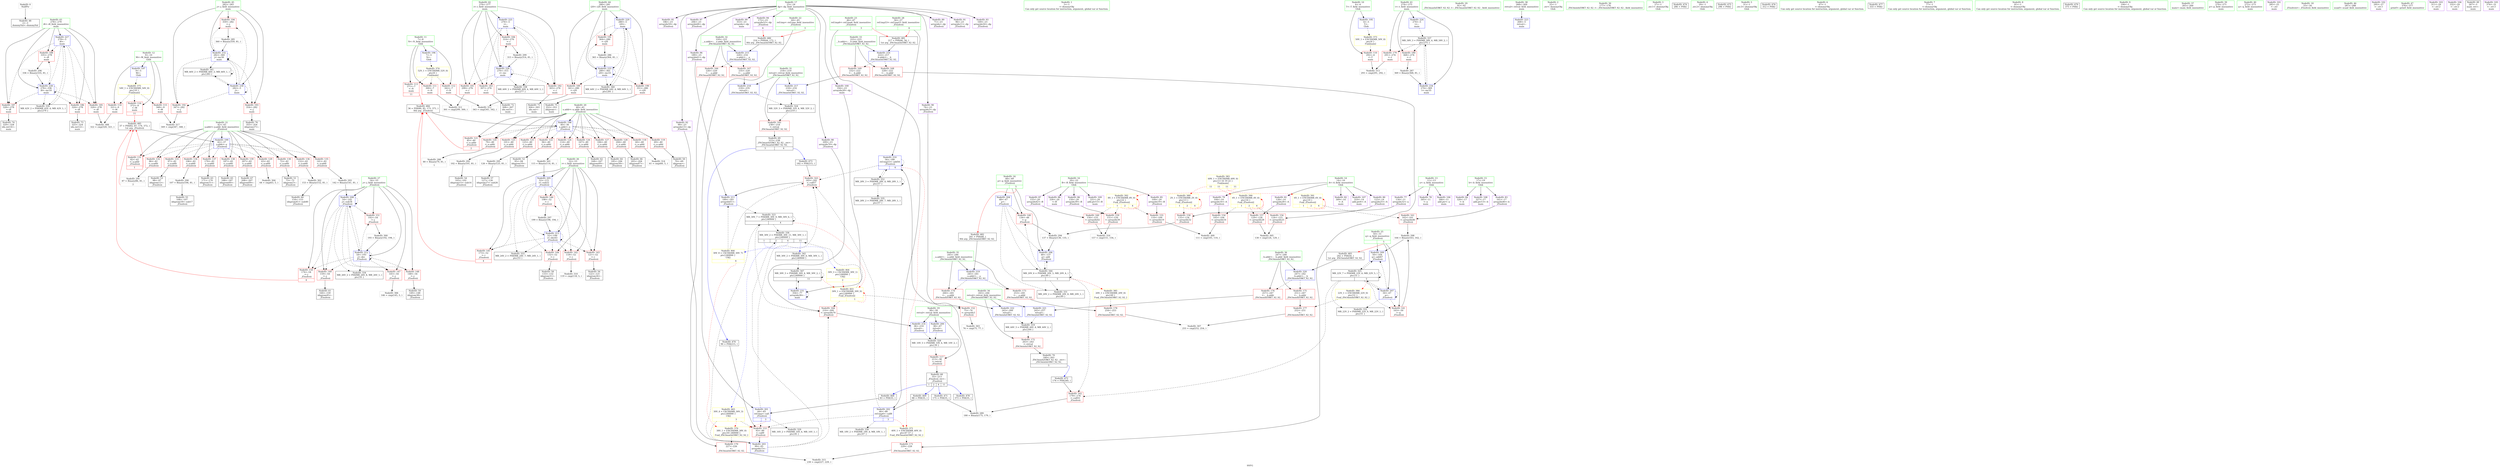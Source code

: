 digraph "SVFG" {
	label="SVFG";

	Node0x563c438dac00 [shape=record,color=grey,label="{NodeID: 0\nNullPtr}"];
	Node0x563c438dac00 -> Node0x563c438e5d50[style=solid];
	Node0x563c438e8620 [shape=record,color=red,label="{NodeID: 194\n359\<--282\n\<--j\nmain\n}"];
	Node0x563c438e8620 -> Node0x563c438f53d0[style=solid];
	Node0x563c438e5150 [shape=record,color=red,label="{NodeID: 111\n300\<--7\n\<--N\nmain\n}"];
	Node0x563c438e5150 -> Node0x563c438f7ad0[style=solid];
	Node0x563c438e3c30 [shape=record,color=green,label="{NodeID: 28\n56\<--57\nref.tmp53\<--ref.tmp53_field_insensitive\n_Z5solveii\n|{|<s1>6}}"];
	Node0x563c438e3c30 -> Node0x563c438e9380[style=solid];
	Node0x563c438e3c30:s1 -> Node0x563c43936230[style=solid,color=red];
	Node0x563c439354d0 [shape=record,color=black,label="{NodeID: 471\n175 = PHI(35, )\n}"];
	Node0x563c439354d0 -> Node0x563c438f59d0[style=solid];
	Node0x563c438f71d0 [shape=record,color=grey,label="{NodeID: 305\n130 = cmp(124, 129, )\n}"];
	Node0x563c438e9d40 [shape=record,color=blue,label="{NodeID: 222\n243\<--260\nretval\<--\n_ZSt3minIxERKT_S2_S2_\n}"];
	Node0x563c438e9d40 -> Node0x563c43903cf0[style=dashed];
	Node0x563c438eb7a0 [shape=record,color=red,label="{NodeID: 139\n207\<--42\n\<--y.addr\n_Z5solveii\n}"];
	Node0x563c438eb7a0 -> Node0x563c438e6cf0[style=solid];
	Node0x563c438e6400 [shape=record,color=black,label="{NodeID: 56\n122\<--121\nidxprom24\<--\n_Z5solveii\n}"];
	Node0x563c439086f0 [shape=record,color=black,label="{NodeID: 333\nMR_24V_2 = PHI(MR_24V_7, MR_24V_1, )\npts\{53 \}\n}"];
	Node0x563c438ece60 [shape=record,color=red,label="{NodeID: 167\n235\<--220\n\<--__a.addr\n_ZSt3maxIxERKT_S2_S2_\n}"];
	Node0x563c438ece60 -> Node0x563c438e9a00[style=solid];
	Node0x563c438e7ac0 [shape=record,color=purple,label="{NodeID: 84\n326\<--17\n\<--b\nmain\n}"];
	Node0x563c438baf70 [shape=record,color=green,label="{NodeID: 1\n5\<--1\n\<--dummyObj\nCan only get source location for instruction, argument, global var or function.}"];
	Node0x563c438e86f0 [shape=record,color=blue,label="{NodeID: 195\n4\<--5\nT\<--\nGlob }"];
	Node0x563c438e86f0 -> Node0x563c439144c0[style=dashed];
	Node0x563c438e5220 [shape=record,color=red,label="{NodeID: 112\n342\<--7\n\<--N\nmain\n}"];
	Node0x563c438e5220 -> Node0x563c438f7c50[style=solid];
	Node0x563c438e3d00 [shape=record,color=green,label="{NodeID: 29\n91\<--92\n_ZSt3maxIxERKT_S2_S2_\<--_ZSt3maxIxERKT_S2_S2__field_insensitive\n}"];
	Node0x563c43935610 [shape=record,color=black,label="{NodeID: 472\n176 = PHI(240, )\n}"];
	Node0x563c43935610 -> Node0x563c438eca50[style=solid];
	Node0x563c438ee550 [shape=record,color=yellow,style=double,label="{NodeID: 389\n2V_1 = ENCHI(MR_2V_0)\npts\{13 \}\nFun[_Z5solveii]|{|<s1>1|<s2>2|<s3>4}}"];
	Node0x563c438ee550 -> Node0x563c438ec710[style=dashed];
	Node0x563c438ee550:s1 -> Node0x563c438ee550[style=dashed,color=red];
	Node0x563c438ee550:s2 -> Node0x563c438ee550[style=dashed,color=red];
	Node0x563c438ee550:s3 -> Node0x563c438ee550[style=dashed,color=red];
	Node0x563c438f7350 [shape=record,color=grey,label="{NodeID: 306\n146 = cmp(145, 5, )\n}"];
	Node0x563c438e9e10 [shape=record,color=blue,label="{NodeID: 223\n268\<--5\nretval\<--\nmain\n}"];
	Node0x563c438eb870 [shape=record,color=red,label="{NodeID: 140\n136\<--48\n\<--p\n_Z5solveii\n}"];
	Node0x563c438eb870 -> Node0x563c438f6150[style=solid];
	Node0x563c438e64d0 [shape=record,color=black,label="{NodeID: 57\n127\<--126\nidxprom27\<--sub26\n_Z5solveii\n}"];
	Node0x563c43908bf0 [shape=record,color=black,label="{NodeID: 334\nMR_26V_2 = PHI(MR_26V_8, MR_26V_1, )\npts\{55 \}\n}"];
	Node0x563c438ecf30 [shape=record,color=red,label="{NodeID: 168\n228\<--222\n\<--__b.addr\n_ZSt3maxIxERKT_S2_S2_\n}"];
	Node0x563c438ecf30 -> Node0x563c438ed1a0[style=solid];
	Node0x563c438e7b90 [shape=record,color=purple,label="{NodeID: 85\n109\<--20\narrayidx19\<--B\n_Z5solveii\n}"];
	Node0x563c438e7b90 -> Node0x563c438ec4a0[style=solid];
	Node0x563c438dc120 [shape=record,color=green,label="{NodeID: 2\n25\<--1\n.str\<--dummyObj\nGlob }"];
	Node0x563c438e87c0 [shape=record,color=blue,label="{NodeID: 196\n7\<--5\nN\<--\nGlob }"];
	Node0x563c438e87c0 -> Node0x563c439145d0[style=dashed];
	Node0x563c438e52f0 [shape=record,color=red,label="{NodeID: 113\n371\<--7\n\<--N\nmain\n|{<s0>11}}"];
	Node0x563c438e52f0:s0 -> Node0x563c439365d0[style=solid,color=red];
	Node0x563c438e3dd0 [shape=record,color=green,label="{NodeID: 30\n177\<--178\n_ZSt3minIxERKT_S2_S2_\<--_ZSt3minIxERKT_S2_S2__field_insensitive\n}"];
	Node0x563c43935750 [shape=record,color=black,label="{NodeID: 473\n182 = PHI(215, )\n}"];
	Node0x563c43935750 -> Node0x563c438ecb20[style=solid];
	Node0x563c438ee660 [shape=record,color=yellow,style=double,label="{NodeID: 390\n4V_1 = ENCHI(MR_4V_0)\npts\{16 \}\nFun[_Z5solveii]|{|<s3>1|<s4>2|<s5>4}}"];
	Node0x563c438ee660 -> Node0x563c438ec3d0[style=dashed];
	Node0x563c438ee660 -> Node0x563c438ec570[style=dashed];
	Node0x563c438ee660 -> Node0x563c438ec640[style=dashed];
	Node0x563c438ee660:s3 -> Node0x563c438ee660[style=dashed,color=red];
	Node0x563c438ee660:s4 -> Node0x563c438ee660[style=dashed,color=red];
	Node0x563c438ee660:s5 -> Node0x563c438ee660[style=dashed,color=red];
	Node0x563c438f74d0 [shape=record,color=grey,label="{NodeID: 307\n255 = cmp(252, 254, )\n}"];
	Node0x563c438e9ee0 [shape=record,color=blue,label="{NodeID: 224\n274\<--5\nt\<--\nmain\n}"];
	Node0x563c438e9ee0 -> Node0x563c43909af0[style=dashed];
	Node0x563c438eb940 [shape=record,color=red,label="{NodeID: 141\n163\<--50\n\<--q\n_Z5solveii\n}"];
	Node0x563c438eb940 -> Node0x563c438f6750[style=solid];
	Node0x563c438e65a0 [shape=record,color=black,label="{NodeID: 58\n133\<--132\nidxprom31\<--\n_Z5solveii\n}"];
	Node0x563c439090f0 [shape=record,color=black,label="{NodeID: 335\nMR_28V_2 = PHI(MR_28V_7, MR_28V_1, )\npts\{57 \}\n}"];
	Node0x563c438ed000 [shape=record,color=red,label="{NodeID: 169\n232\<--222\n\<--__b.addr\n_ZSt3maxIxERKT_S2_S2_\n}"];
	Node0x563c438ed000 -> Node0x563c438e9930[style=solid];
	Node0x563c438e7c60 [shape=record,color=purple,label="{NodeID: 86\n150\<--20\narrayidx39\<--B\n_Z5solveii\n}"];
	Node0x563c438e7c60 -> Node0x563c438ec7e0[style=solid];
	Node0x563c438db930 [shape=record,color=green,label="{NodeID: 3\n27\<--1\n.str.1\<--dummyObj\nGlob }"];
	Node0x563c438e88c0 [shape=record,color=blue,label="{NodeID: 197\n9\<--5\nM\<--\nGlob }"];
	Node0x563c438e88c0 -> Node0x563c439146b0[style=dashed];
	Node0x563c438e53c0 [shape=record,color=red,label="{NodeID: 114\n321\<--9\n\<--M\nmain\n}"];
	Node0x563c438e53c0 -> Node0x563c438f7650[style=solid];
	Node0x563c438e3ed0 [shape=record,color=green,label="{NodeID: 31\n218\<--219\nretval\<--retval_field_insensitive\n_ZSt3maxIxERKT_S2_S2_\n}"];
	Node0x563c438e3ed0 -> Node0x563c438eccc0[style=solid];
	Node0x563c438e3ed0 -> Node0x563c438e9930[style=solid];
	Node0x563c438e3ed0 -> Node0x563c438e9a00[style=solid];
	Node0x563c43935a10 [shape=record,color=black,label="{NodeID: 474\n286 = PHI()\n}"];
	Node0x563c438ee740 [shape=record,color=yellow,style=double,label="{NodeID: 391\n6V_1 = ENCHI(MR_6V_0)\npts\{19 \}\nFun[_Z5solveii]|{|<s1>1|<s2>2|<s3>4}}"];
	Node0x563c438ee740 -> Node0x563c438ec980[style=dashed];
	Node0x563c438ee740:s1 -> Node0x563c438ee740[style=dashed,color=red];
	Node0x563c438ee740:s2 -> Node0x563c438ee740[style=dashed,color=red];
	Node0x563c438ee740:s3 -> Node0x563c438ee740[style=dashed,color=red];
	Node0x563c438f7650 [shape=record,color=grey,label="{NodeID: 308\n322 = cmp(320, 321, )\n}"];
	Node0x563c438e9fb0 [shape=record,color=blue,label="{NodeID: 225\n276\<--5\ni\<--\nmain\n}"];
	Node0x563c438e9fb0 -> Node0x563c438ed9c0[style=dashed];
	Node0x563c438e9fb0 -> Node0x563c438eda90[style=dashed];
	Node0x563c438e9fb0 -> Node0x563c438edb60[style=dashed];
	Node0x563c438e9fb0 -> Node0x563c438edc30[style=dashed];
	Node0x563c438e9fb0 -> Node0x563c438ea080[style=dashed];
	Node0x563c438e9fb0 -> Node0x563c43909ff0[style=dashed];
	Node0x563c438eba10 [shape=record,color=red,label="{NodeID: 142\n118\<--52\n\<--i\n_Z5solveii\n}"];
	Node0x563c438eba10 -> Node0x563c438f7950[style=solid];
	Node0x563c438e6670 [shape=record,color=black,label="{NodeID: 59\n149\<--148\nidxprom38\<--\n_Z5solveii\n}"];
	Node0x563c439095f0 [shape=record,color=black,label="{NodeID: 336\nMR_30V_2 = PHI(MR_30V_11, MR_30V_1, )\npts\{240000 \}\n|{<s0>1|<s1>2|<s2>4|<s3>11}}"];
	Node0x563c439095f0:s0 -> Node0x563c4391cb80[style=dashed,color=blue];
	Node0x563c439095f0:s1 -> Node0x563c4391cce0[style=dashed,color=blue];
	Node0x563c439095f0:s2 -> Node0x563c4391ce40[style=dashed,color=blue];
	Node0x563c439095f0:s3 -> Node0x563c4390b3f0[style=dashed,color=blue];
	Node0x563c438ed0d0 [shape=record,color=red,label="{NodeID: 170\n227\<--226\n\<--\n_ZSt3maxIxERKT_S2_S2_\n}"];
	Node0x563c438ed0d0 -> Node0x563c438f80d0[style=solid];
	Node0x563c438e7d30 [shape=record,color=purple,label="{NodeID: 87\n155\<--20\narrayidx42\<--B\n_Z5solveii\n}"];
	Node0x563c438e7d30 -> Node0x563c438ec8b0[style=solid];
	Node0x563c438e2b60 [shape=record,color=green,label="{NodeID: 4\n29\<--1\n.str.2\<--dummyObj\nGlob }"];
	Node0x563c438e89c0 [shape=record,color=blue,label="{NodeID: 198\n40\<--36\nx.addr\<--x\n_Z5solveii\n}"];
	Node0x563c438e89c0 -> Node0x563c438ea690[style=dashed];
	Node0x563c438e89c0 -> Node0x563c438ea760[style=dashed];
	Node0x563c438e89c0 -> Node0x563c438ea830[style=dashed];
	Node0x563c438e89c0 -> Node0x563c438ea900[style=dashed];
	Node0x563c438e89c0 -> Node0x563c438ea9d0[style=dashed];
	Node0x563c438e89c0 -> Node0x563c438eaaa0[style=dashed];
	Node0x563c438e89c0 -> Node0x563c438eab70[style=dashed];
	Node0x563c438e89c0 -> Node0x563c438eac40[style=dashed];
	Node0x563c438e89c0 -> Node0x563c438ead10[style=dashed];
	Node0x563c438e89c0 -> Node0x563c438eade0[style=dashed];
	Node0x563c438e89c0 -> Node0x563c438eaeb0[style=dashed];
	Node0x563c438ea4a0 [shape=record,color=red,label="{NodeID: 115\n348\<--9\n\<--M\nmain\n}"];
	Node0x563c438ea4a0 -> Node0x563c438f83d0[style=solid];
	Node0x563c438e3fa0 [shape=record,color=green,label="{NodeID: 32\n220\<--221\n__a.addr\<--__a.addr_field_insensitive\n_ZSt3maxIxERKT_S2_S2_\n}"];
	Node0x563c438e3fa0 -> Node0x563c438ecd90[style=solid];
	Node0x563c438e3fa0 -> Node0x563c438ece60[style=solid];
	Node0x563c438e3fa0 -> Node0x563c438e9790[style=solid];
	Node0x563c43935ae0 [shape=record,color=black,label="{NodeID: 475\n296 = PHI()\n}"];
	Node0x563c438ee820 [shape=record,color=yellow,style=double,label="{NodeID: 392\n8V_1 = ENCHI(MR_8V_0)\npts\{22 \}\nFun[_Z5solveii]|{|<s3>1|<s4>2|<s5>4}}"];
	Node0x563c438ee820 -> Node0x563c438ec4a0[style=dashed];
	Node0x563c438ee820 -> Node0x563c438ec7e0[style=dashed];
	Node0x563c438ee820 -> Node0x563c438ec8b0[style=dashed];
	Node0x563c438ee820:s3 -> Node0x563c438ee820[style=dashed,color=red];
	Node0x563c438ee820:s4 -> Node0x563c438ee820[style=dashed,color=red];
	Node0x563c438ee820:s5 -> Node0x563c438ee820[style=dashed,color=red];
	Node0x563c438f77d0 [shape=record,color=grey,label="{NodeID: 309\n111 = cmp(105, 110, )\n}"];
	Node0x563c438ea080 [shape=record,color=blue,label="{NodeID: 226\n276\<--315\ni\<--inc\nmain\n}"];
	Node0x563c438ea080 -> Node0x563c438ed9c0[style=dashed];
	Node0x563c438ea080 -> Node0x563c438eda90[style=dashed];
	Node0x563c438ea080 -> Node0x563c438edb60[style=dashed];
	Node0x563c438ea080 -> Node0x563c438edc30[style=dashed];
	Node0x563c438ea080 -> Node0x563c438ea080[style=dashed];
	Node0x563c438ea080 -> Node0x563c43909ff0[style=dashed];
	Node0x563c438ebae0 [shape=record,color=red,label="{NodeID: 143\n121\<--52\n\<--i\n_Z5solveii\n}"];
	Node0x563c438ebae0 -> Node0x563c438e6400[style=solid];
	Node0x563c438e6740 [shape=record,color=black,label="{NodeID: 60\n154\<--153\nidxprom41\<--sub40\n_Z5solveii\n}"];
	Node0x563c43909af0 [shape=record,color=black,label="{NodeID: 337\nMR_58V_3 = PHI(MR_58V_4, MR_58V_2, )\npts\{275 \}\n}"];
	Node0x563c43909af0 -> Node0x563c438ed820[style=dashed];
	Node0x563c43909af0 -> Node0x563c438ed8f0[style=dashed];
	Node0x563c43909af0 -> Node0x563c438f2540[style=dashed];
	Node0x563c438ed1a0 [shape=record,color=red,label="{NodeID: 171\n229\<--228\n\<--\n_ZSt3maxIxERKT_S2_S2_\n}"];
	Node0x563c438ed1a0 -> Node0x563c438f80d0[style=solid];
	Node0x563c438e7e00 [shape=record,color=purple,label="{NodeID: 88\n330\<--20\n\<--B\nmain\n}"];
	Node0x563c438e2bf0 [shape=record,color=green,label="{NodeID: 5\n31\<--1\n.str.3\<--dummyObj\nGlob }"];
	Node0x563c438e8a90 [shape=record,color=blue,label="{NodeID: 199\n42\<--37\ny.addr\<--y\n_Z5solveii\n}"];
	Node0x563c438e8a90 -> Node0x563c438eaf80[style=dashed];
	Node0x563c438e8a90 -> Node0x563c438eb050[style=dashed];
	Node0x563c438e8a90 -> Node0x563c438eb120[style=dashed];
	Node0x563c438e8a90 -> Node0x563c438eb1f0[style=dashed];
	Node0x563c438e8a90 -> Node0x563c438eb2c0[style=dashed];
	Node0x563c438e8a90 -> Node0x563c438eb390[style=dashed];
	Node0x563c438e8a90 -> Node0x563c438eb460[style=dashed];
	Node0x563c438e8a90 -> Node0x563c438eb530[style=dashed];
	Node0x563c438e8a90 -> Node0x563c438eb600[style=dashed];
	Node0x563c438e8a90 -> Node0x563c438eb6d0[style=dashed];
	Node0x563c438e8a90 -> Node0x563c438eb7a0[style=dashed];
	Node0x563c438ea530 [shape=record,color=red,label="{NodeID: 116\n372\<--9\n\<--M\nmain\n|{<s0>11}}"];
	Node0x563c438ea530:s0 -> Node0x563c43936950[style=solid,color=red];
	Node0x563c438e4070 [shape=record,color=green,label="{NodeID: 33\n222\<--223\n__b.addr\<--__b.addr_field_insensitive\n_ZSt3maxIxERKT_S2_S2_\n}"];
	Node0x563c438e4070 -> Node0x563c438ecf30[style=solid];
	Node0x563c438e4070 -> Node0x563c438ed000[style=solid];
	Node0x563c438e4070 -> Node0x563c438e9860[style=solid];
	Node0x563c43935bb0 [shape=record,color=black,label="{NodeID: 476\n312 = PHI()\n}"];
	Node0x563c438f7950 [shape=record,color=grey,label="{NodeID: 310\n119 = cmp(118, 5, )\n}"];
	Node0x563c438ea150 [shape=record,color=blue,label="{NodeID: 227\n278\<--5\ni8\<--\nmain\n}"];
	Node0x563c438ea150 -> Node0x563c438edd00[style=dashed];
	Node0x563c438ea150 -> Node0x563c438eddd0[style=dashed];
	Node0x563c438ea150 -> Node0x563c438edea0[style=dashed];
	Node0x563c438ea150 -> Node0x563c438edf70[style=dashed];
	Node0x563c438ea150 -> Node0x563c438ea220[style=dashed];
	Node0x563c438ea150 -> Node0x563c4390a4f0[style=dashed];
	Node0x563c438ebbb0 [shape=record,color=red,label="{NodeID: 144\n132\<--52\n\<--i\n_Z5solveii\n}"];
	Node0x563c438ebbb0 -> Node0x563c438e65a0[style=solid];
	Node0x563c438e6810 [shape=record,color=black,label="{NodeID: 61\n160\<--159\nidxprom45\<--\n_Z5solveii\n}"];
	Node0x563c43909ff0 [shape=record,color=black,label="{NodeID: 338\nMR_60V_2 = PHI(MR_60V_4, MR_60V_1, )\npts\{277 \}\n}"];
	Node0x563c43909ff0 -> Node0x563c438e9fb0[style=dashed];
	Node0x563c438ed270 [shape=record,color=red,label="{NodeID: 172\n263\<--243\n\<--retval\n_ZSt3minIxERKT_S2_S2_\n}"];
	Node0x563c438ed270 -> Node0x563c438e6f60[style=solid];
	Node0x563c438e7ed0 [shape=record,color=purple,label="{NodeID: 89\n71\<--23\narrayidx\<--dp\n_Z5solveii\n}"];
	Node0x563c438e2ea0 [shape=record,color=green,label="{NodeID: 6\n67\<--1\n\<--dummyObj\nCan only get source location for instruction, argument, global var or function.}"];
	Node0x563c438e8b60 [shape=record,color=blue,label="{NodeID: 200\n38\<--67\nretval\<--\n_Z5solveii\n}"];
	Node0x563c438e8b60 -> Node0x563c439069f0[style=dashed];
	Node0x563c438ea5c0 [shape=record,color=red,label="{NodeID: 117\n213\<--38\n\<--retval\n_Z5solveii\n}"];
	Node0x563c438ea5c0 -> Node0x563c438e6dc0[style=solid];
	Node0x563c438e4140 [shape=record,color=green,label="{NodeID: 34\n243\<--244\nretval\<--retval_field_insensitive\n_ZSt3minIxERKT_S2_S2_\n}"];
	Node0x563c438e4140 -> Node0x563c438ed270[style=solid];
	Node0x563c438e4140 -> Node0x563c438e9c70[style=solid];
	Node0x563c438e4140 -> Node0x563c438e9d40[style=solid];
	Node0x563c43935c80 [shape=record,color=black,label="{NodeID: 477\n333 = PHI()\n}"];
	Node0x563c438f7ad0 [shape=record,color=grey,label="{NodeID: 311\n301 = cmp(299, 300, )\n}"];
	Node0x563c438ea220 [shape=record,color=blue,label="{NodeID: 228\n278\<--336\ni8\<--inc18\nmain\n}"];
	Node0x563c438ea220 -> Node0x563c438edd00[style=dashed];
	Node0x563c438ea220 -> Node0x563c438eddd0[style=dashed];
	Node0x563c438ea220 -> Node0x563c438edea0[style=dashed];
	Node0x563c438ea220 -> Node0x563c438edf70[style=dashed];
	Node0x563c438ea220 -> Node0x563c438ea220[style=dashed];
	Node0x563c438ea220 -> Node0x563c4390a4f0[style=dashed];
	Node0x563c438ebc80 [shape=record,color=red,label="{NodeID: 145\n173\<--52\n\<--i\n_Z5solveii\n|{<s0>4}}"];
	Node0x563c438ebc80:s0 -> Node0x563c439365d0[style=solid,color=red];
	Node0x563c438e68e0 [shape=record,color=black,label="{NodeID: 62\n168\<--167\nidxprom49\<--\n_Z5solveii\n}"];
	Node0x563c4390a4f0 [shape=record,color=black,label="{NodeID: 339\nMR_62V_2 = PHI(MR_62V_4, MR_62V_1, )\npts\{279 \}\n}"];
	Node0x563c4390a4f0 -> Node0x563c438ea150[style=dashed];
	Node0x563c438ed340 [shape=record,color=red,label="{NodeID: 173\n253\<--245\n\<--__a.addr\n_ZSt3minIxERKT_S2_S2_\n}"];
	Node0x563c438ed340 -> Node0x563c438ed750[style=solid];
	Node0x563c438e7fa0 [shape=record,color=purple,label="{NodeID: 90\n74\<--23\narrayidx3\<--dp\n_Z5solveii\n}"];
	Node0x563c438e7fa0 -> Node0x563c438ec230[style=solid];
	Node0x563c438e2f30 [shape=record,color=green,label="{NodeID: 7\n77\<--1\n\<--dummyObj\nCan only get source location for instruction, argument, global var or function.}"];
	Node0x563c438e8c30 [shape=record,color=blue,label="{NodeID: 201\n44\<--83\nref.tmp\<--call\n_Z5solveii\n|{|<s3>3}}"];
	Node0x563c438e8c30 -> Node0x563c438ec300[style=dashed];
	Node0x563c438e8c30 -> Node0x563c438ecb20[style=dashed];
	Node0x563c438e8c30 -> Node0x563c43907700[style=dashed];
	Node0x563c438e8c30:s3 -> Node0x563c439141f0[style=dashed,color=red];
	Node0x563c438ea690 [shape=record,color=red,label="{NodeID: 118\n60\<--40\n\<--x.addr\n_Z5solveii\n}"];
	Node0x563c438ea690 -> Node0x563c438f7f50[style=solid];
	Node0x563c438e4210 [shape=record,color=green,label="{NodeID: 35\n245\<--246\n__a.addr\<--__a.addr_field_insensitive\n_ZSt3minIxERKT_S2_S2_\n}"];
	Node0x563c438e4210 -> Node0x563c438ed340[style=solid];
	Node0x563c438e4210 -> Node0x563c438ed410[style=solid];
	Node0x563c438e4210 -> Node0x563c438e9ad0[style=solid];
	Node0x563c43935d50 [shape=record,color=black,label="{NodeID: 478\n373 = PHI(35, )\n}"];
	Node0x563c438f7c50 [shape=record,color=grey,label="{NodeID: 312\n343 = cmp(341, 342, )\n}"];
	Node0x563c438ea2f0 [shape=record,color=blue,label="{NodeID: 229\n280\<--5\ni20\<--\nmain\n}"];
	Node0x563c438ea2f0 -> Node0x563c438ee040[style=dashed];
	Node0x563c438ea2f0 -> Node0x563c438ee110[style=dashed];
	Node0x563c438ea2f0 -> Node0x563c438ee1e0[style=dashed];
	Node0x563c438ea2f0 -> Node0x563c438f2470[style=dashed];
	Node0x563c438ea2f0 -> Node0x563c4390a9f0[style=dashed];
	Node0x563c438ebd50 [shape=record,color=red,label="{NodeID: 146\n198\<--52\n\<--i\n_Z5solveii\n}"];
	Node0x563c438ebd50 -> Node0x563c438f65d0[style=solid];
	Node0x563c438e69b0 [shape=record,color=black,label="{NodeID: 63\n171\<--170\nidxprom51\<--\n_Z5solveii\n}"];
	Node0x563c4390a9f0 [shape=record,color=black,label="{NodeID: 340\nMR_64V_2 = PHI(MR_64V_4, MR_64V_1, )\npts\{281 \}\n}"];
	Node0x563c4390a9f0 -> Node0x563c438ea2f0[style=dashed];
	Node0x563c438ed410 [shape=record,color=red,label="{NodeID: 174\n260\<--245\n\<--__a.addr\n_ZSt3minIxERKT_S2_S2_\n}"];
	Node0x563c438ed410 -> Node0x563c438e9d40[style=solid];
	Node0x563c438e8070 [shape=record,color=purple,label="{NodeID: 91\n96\<--23\narrayidx11\<--dp\n_Z5solveii\n}"];
	Node0x563c438e2fc0 [shape=record,color=green,label="{NodeID: 8\n81\<--1\n\<--dummyObj\nCan only get source location for instruction, argument, global var or function.}"];
	Node0x563c438f53d0 [shape=record,color=grey,label="{NodeID: 285\n360 = Binary(359, 81, )\n}"];
	Node0x563c438f53d0 -> Node0x563c438f23a0[style=solid];
	Node0x563c438e8d00 [shape=record,color=blue,label="{NodeID: 202\n46\<--88\nref.tmp6\<--call8\n_Z5solveii\n|{|<s3>3}}"];
	Node0x563c438e8d00 -> Node0x563c438ec300[style=dashed];
	Node0x563c438e8d00 -> Node0x563c438ecb20[style=dashed];
	Node0x563c438e8d00 -> Node0x563c439077f0[style=dashed];
	Node0x563c438e8d00:s3 -> Node0x563c43914300[style=dashed,color=red];
	Node0x563c438ea760 [shape=record,color=red,label="{NodeID: 119\n69\<--40\n\<--x.addr\n_Z5solveii\n}"];
	Node0x563c438ea760 -> Node0x563c438e5f20[style=solid];
	Node0x563c438e42e0 [shape=record,color=green,label="{NodeID: 36\n247\<--248\n__b.addr\<--__b.addr_field_insensitive\n_ZSt3minIxERKT_S2_S2_\n}"];
	Node0x563c438e42e0 -> Node0x563c438ed4e0[style=solid];
	Node0x563c438e42e0 -> Node0x563c438ed5b0[style=solid];
	Node0x563c438e42e0 -> Node0x563c438e9ba0[style=solid];
	Node0x563c43935f20 [shape=record,color=black,label="{NodeID: 479\n375 = PHI()\n}"];
	Node0x563c438f7dd0 [shape=record,color=grey,label="{NodeID: 313\n293 = cmp(291, 292, )\n}"];
	Node0x563c438ea3c0 [shape=record,color=blue,label="{NodeID: 230\n282\<--5\nj\<--\nmain\n}"];
	Node0x563c438ea3c0 -> Node0x563c438e8480[style=dashed];
	Node0x563c438ea3c0 -> Node0x563c438e8550[style=dashed];
	Node0x563c438ea3c0 -> Node0x563c438e8620[style=dashed];
	Node0x563c438ea3c0 -> Node0x563c438ea3c0[style=dashed];
	Node0x563c438ea3c0 -> Node0x563c438f23a0[style=dashed];
	Node0x563c438ea3c0 -> Node0x563c4390aef0[style=dashed];
	Node0x563c438ebe20 [shape=record,color=red,label="{NodeID: 147\n145\<--54\n\<--j\n_Z5solveii\n}"];
	Node0x563c438ebe20 -> Node0x563c438f7350[style=solid];
	Node0x563c438e6a80 [shape=record,color=black,label="{NodeID: 64\n185\<--184\nidxprom58\<--\n_Z5solveii\n}"];
	Node0x563c4390aef0 [shape=record,color=black,label="{NodeID: 341\nMR_66V_2 = PHI(MR_66V_3, MR_66V_1, )\npts\{283 \}\n}"];
	Node0x563c4390aef0 -> Node0x563c438ea3c0[style=dashed];
	Node0x563c4390aef0 -> Node0x563c4390aef0[style=dashed];
	Node0x563c438ed4e0 [shape=record,color=red,label="{NodeID: 175\n251\<--247\n\<--__b.addr\n_ZSt3minIxERKT_S2_S2_\n}"];
	Node0x563c438ed4e0 -> Node0x563c438ed680[style=solid];
	Node0x563c438e8140 [shape=record,color=purple,label="{NodeID: 92\n99\<--23\narrayidx13\<--dp\n_Z5solveii\n}"];
	Node0x563c438e8140 -> Node0x563c438e8dd0[style=solid];
	Node0x563c438e3050 [shape=record,color=green,label="{NodeID: 9\n194\<--1\n\<--dummyObj\nCan only get source location for instruction, argument, global var or function.}"];
	Node0x563c438f5550 [shape=record,color=grey,label="{NodeID: 286\n365 = Binary(364, 81, )\n}"];
	Node0x563c438f5550 -> Node0x563c438f2470[style=solid];
	Node0x563c438e8dd0 [shape=record,color=blue,label="{NodeID: 203\n99\<--93\narrayidx13\<--\n_Z5solveii\n}"];
	Node0x563c438e8dd0 -> Node0x563c438ecbf0[style=dashed];
	Node0x563c438e8dd0 -> Node0x563c439050f0[style=dashed];
	Node0x563c438e8dd0 -> Node0x563c439095f0[style=dashed];
	Node0x563c438ea830 [shape=record,color=red,label="{NodeID: 120\n79\<--40\n\<--x.addr\n_Z5solveii\n}"];
	Node0x563c438ea830 -> Node0x563c438f5850[style=solid];
	Node0x563c438e43b0 [shape=record,color=green,label="{NodeID: 37\n265\<--266\nmain\<--main_field_insensitive\n}"];
	Node0x563c43935ff0 [shape=record,color=black,label="{NodeID: 480\n216 = PHI(44, 172, )\n0th arg _ZSt3maxIxERKT_S2_S2_ }"];
	Node0x563c43935ff0 -> Node0x563c438e9790[style=solid];
	Node0x563c438f7f50 [shape=record,color=grey,label="{NodeID: 314\n61 = cmp(60, 5, )\n}"];
	Node0x563c438f22d0 [shape=record,color=blue,label="{NodeID: 231\n356\<--77\narrayidx28\<--\nmain\n}"];
	Node0x563c438f22d0 -> Node0x563c438f22d0[style=dashed];
	Node0x563c438f22d0 -> Node0x563c4390ccf0[style=dashed];
	Node0x563c438ebef0 [shape=record,color=red,label="{NodeID: 148\n148\<--54\n\<--j\n_Z5solveii\n}"];
	Node0x563c438ebef0 -> Node0x563c438e6670[style=solid];
	Node0x563c438e6b50 [shape=record,color=black,label="{NodeID: 65\n188\<--187\nidxprom60\<--\n_Z5solveii\n}"];
	Node0x563c4390b3f0 [shape=record,color=black,label="{NodeID: 342\nMR_30V_2 = PHI(MR_30V_6, MR_30V_1, )\npts\{240000 \}\n}"];
	Node0x563c4390b3f0 -> Node0x563c4390ccf0[style=dashed];
	Node0x563c438ed5b0 [shape=record,color=red,label="{NodeID: 176\n257\<--247\n\<--__b.addr\n_ZSt3minIxERKT_S2_S2_\n}"];
	Node0x563c438ed5b0 -> Node0x563c438e9c70[style=solid];
	Node0x563c438e8210 [shape=record,color=purple,label="{NodeID: 93\n169\<--23\narrayidx50\<--dp\n_Z5solveii\n}"];
	Node0x563c438dcbb0 [shape=record,color=green,label="{NodeID: 10\n4\<--6\nT\<--T_field_insensitive\nGlob }"];
	Node0x563c438dcbb0 -> Node0x563c438e5080[style=solid];
	Node0x563c438dcbb0 -> Node0x563c438e86f0[style=solid];
	Node0x563c439141f0 [shape=record,color=yellow,style=double,label="{NodeID: 370\n38V_1 = ENCHI(MR_38V_0)\npts\{45 240000 \}\nFun[_ZSt3maxIxERKT_S2_S2_]}"];
	Node0x563c439141f0 -> Node0x563c438ed0d0[style=dashed];
	Node0x563c438f56d0 [shape=record,color=grey,label="{NodeID: 287\n369 = Binary(368, 81, )\n}"];
	Node0x563c438f56d0 -> Node0x563c438f2540[style=solid];
	Node0x563c438e8ea0 [shape=record,color=blue,label="{NodeID: 204\n48\<--67\np\<--\n_Z5solveii\n}"];
	Node0x563c438e8ea0 -> Node0x563c438eb870[style=dashed];
	Node0x563c438e8ea0 -> Node0x563c438e9040[style=dashed];
	Node0x563c438e8ea0 -> Node0x563c43907cf0[style=dashed];
	Node0x563c438e8ea0 -> Node0x563c4390bdf0[style=dashed];
	Node0x563c438ea900 [shape=record,color=red,label="{NodeID: 121\n85\<--40\n\<--x.addr\n_Z5solveii\n|{<s0>2}}"];
	Node0x563c438ea900:s0 -> Node0x563c439365d0[style=solid,color=red];
	Node0x563c438e44b0 [shape=record,color=green,label="{NodeID: 38\n268\<--269\nretval\<--retval_field_insensitive\nmain\n}"];
	Node0x563c438e44b0 -> Node0x563c438e9e10[style=solid];
	Node0x563c43936230 [shape=record,color=black,label="{NodeID: 481\n217 = PHI(46, 56, )\n1st arg _ZSt3maxIxERKT_S2_S2_ }"];
	Node0x563c43936230 -> Node0x563c438e9860[style=solid];
	Node0x563c438f80d0 [shape=record,color=grey,label="{NodeID: 315\n230 = cmp(227, 229, )\n}"];
	Node0x563c438f23a0 [shape=record,color=blue,label="{NodeID: 232\n282\<--360\nj\<--inc30\nmain\n}"];
	Node0x563c438f23a0 -> Node0x563c438e8480[style=dashed];
	Node0x563c438f23a0 -> Node0x563c438e8550[style=dashed];
	Node0x563c438f23a0 -> Node0x563c438e8620[style=dashed];
	Node0x563c438f23a0 -> Node0x563c438ea3c0[style=dashed];
	Node0x563c438f23a0 -> Node0x563c438f23a0[style=dashed];
	Node0x563c438f23a0 -> Node0x563c4390aef0[style=dashed];
	Node0x563c438ebfc0 [shape=record,color=red,label="{NodeID: 149\n159\<--54\n\<--j\n_Z5solveii\n}"];
	Node0x563c438ebfc0 -> Node0x563c438e6810[style=solid];
	Node0x563c438e6c20 [shape=record,color=black,label="{NodeID: 66\n205\<--204\nidxprom67\<--\n_Z5solveii\n}"];
	Node0x563c438ed680 [shape=record,color=red,label="{NodeID: 177\n252\<--251\n\<--\n_ZSt3minIxERKT_S2_S2_\n}"];
	Node0x563c438ed680 -> Node0x563c438f74d0[style=solid];
	Node0x563c438e82e0 [shape=record,color=purple,label="{NodeID: 94\n172\<--23\narrayidx52\<--dp\n_Z5solveii\n|{<s0>6}}"];
	Node0x563c438e82e0:s0 -> Node0x563c43935ff0[style=solid,color=red];
	Node0x563c438dcc40 [shape=record,color=green,label="{NodeID: 11\n7\<--8\nN\<--N_field_insensitive\nGlob }"];
	Node0x563c438dcc40 -> Node0x563c438e5150[style=solid];
	Node0x563c438dcc40 -> Node0x563c438e5220[style=solid];
	Node0x563c438dcc40 -> Node0x563c438e52f0[style=solid];
	Node0x563c438dcc40 -> Node0x563c438e87c0[style=solid];
	Node0x563c43914300 [shape=record,color=yellow,style=double,label="{NodeID: 371\n40V_1 = ENCHI(MR_40V_0)\npts\{47 57 \}\nFun[_ZSt3maxIxERKT_S2_S2_]}"];
	Node0x563c43914300 -> Node0x563c438ed1a0[style=dashed];
	Node0x563c438f5850 [shape=record,color=grey,label="{NodeID: 288\n80 = Binary(79, 81, )\n|{<s0>1}}"];
	Node0x563c438f5850:s0 -> Node0x563c439365d0[style=solid,color=red];
	Node0x563c438e8f70 [shape=record,color=blue,label="{NodeID: 205\n52\<--115\ni\<--sub22\n_Z5solveii\n}"];
	Node0x563c438e8f70 -> Node0x563c438eba10[style=dashed];
	Node0x563c438e8f70 -> Node0x563c438ebae0[style=dashed];
	Node0x563c438e8f70 -> Node0x563c438ebbb0[style=dashed];
	Node0x563c438e8f70 -> Node0x563c438ebc80[style=dashed];
	Node0x563c438e8f70 -> Node0x563c438ebd50[style=dashed];
	Node0x563c438e8f70 -> Node0x563c438e95f0[style=dashed];
	Node0x563c438e8f70 -> Node0x563c439086f0[style=dashed];
	Node0x563c438ea9d0 [shape=record,color=red,label="{NodeID: 122\n94\<--40\n\<--x.addr\n_Z5solveii\n}"];
	Node0x563c438ea9d0 -> Node0x563c438e60c0[style=solid];
	Node0x563c438e4580 [shape=record,color=green,label="{NodeID: 39\n270\<--271\np\<--p_field_insensitive\nmain\n}"];
	Node0x563c439363b0 [shape=record,color=black,label="{NodeID: 482\n241 = PHI(48, )\n0th arg _ZSt3minIxERKT_S2_S2_ }"];
	Node0x563c439363b0 -> Node0x563c438e9ad0[style=solid];
	Node0x563c438f8250 [shape=record,color=grey,label="{NodeID: 316\n157 = cmp(151, 156, )\n}"];
	Node0x563c438f2470 [shape=record,color=blue,label="{NodeID: 233\n280\<--365\ni20\<--inc33\nmain\n}"];
	Node0x563c438f2470 -> Node0x563c438ee040[style=dashed];
	Node0x563c438f2470 -> Node0x563c438ee110[style=dashed];
	Node0x563c438f2470 -> Node0x563c438ee1e0[style=dashed];
	Node0x563c438f2470 -> Node0x563c438f2470[style=dashed];
	Node0x563c438f2470 -> Node0x563c4390a9f0[style=dashed];
	Node0x563c438ec090 [shape=record,color=red,label="{NodeID: 150\n174\<--54\n\<--j\n_Z5solveii\n|{<s0>4}}"];
	Node0x563c438ec090:s0 -> Node0x563c43936950[style=solid,color=red];
	Node0x563c438e6cf0 [shape=record,color=black,label="{NodeID: 67\n208\<--207\nidxprom69\<--\n_Z5solveii\n}"];
	Node0x563c4390bdf0 [shape=record,color=black,label="{NodeID: 344\nMR_20V_6 = PHI(MR_20V_5, MR_20V_4, )\npts\{49 \}\n|{|<s5>5}}"];
	Node0x563c4390bdf0 -> Node0x563c438eb870[style=dashed];
	Node0x563c4390bdf0 -> Node0x563c438eca50[style=dashed];
	Node0x563c4390bdf0 -> Node0x563c438e9040[style=dashed];
	Node0x563c4390bdf0 -> Node0x563c43907cf0[style=dashed];
	Node0x563c4390bdf0 -> Node0x563c4390bdf0[style=dashed];
	Node0x563c4390bdf0:s5 -> Node0x563c43907620[style=dashed,color=red];
	Node0x563c438ed750 [shape=record,color=red,label="{NodeID: 178\n254\<--253\n\<--\n_ZSt3minIxERKT_S2_S2_\n}"];
	Node0x563c438ed750 -> Node0x563c438f74d0[style=solid];
	Node0x563c438e83b0 [shape=record,color=purple,label="{NodeID: 95\n186\<--23\narrayidx59\<--dp\n_Z5solveii\n}"];
	Node0x563c438dcd00 [shape=record,color=green,label="{NodeID: 12\n9\<--10\nM\<--M_field_insensitive\nGlob }"];
	Node0x563c438dcd00 -> Node0x563c438e53c0[style=solid];
	Node0x563c438dcd00 -> Node0x563c438ea4a0[style=solid];
	Node0x563c438dcd00 -> Node0x563c438ea530[style=solid];
	Node0x563c438dcd00 -> Node0x563c438e88c0[style=solid];
	Node0x563c438f59d0 [shape=record,color=grey,label="{NodeID: 289\n180 = Binary(175, 179, )\n}"];
	Node0x563c438f59d0 -> Node0x563c438e9380[style=solid];
	Node0x563c438e9040 [shape=record,color=blue,label="{NodeID: 206\n48\<--137\np\<--add\n_Z5solveii\n}"];
	Node0x563c438e9040 -> Node0x563c4390bdf0[style=dashed];
	Node0x563c438eaaa0 [shape=record,color=red,label="{NodeID: 123\n101\<--40\n\<--x.addr\n_Z5solveii\n}"];
	Node0x563c438eaaa0 -> Node0x563c438f5e50[style=solid];
	Node0x563c438e4650 [shape=record,color=green,label="{NodeID: 40\n272\<--273\nq\<--q_field_insensitive\nmain\n}"];
	Node0x563c439364c0 [shape=record,color=black,label="{NodeID: 483\n242 = PHI(50, )\n1st arg _ZSt3minIxERKT_S2_S2_ }"];
	Node0x563c439364c0 -> Node0x563c438e9ba0[style=solid];
	Node0x563c438f83d0 [shape=record,color=grey,label="{NodeID: 317\n349 = cmp(347, 348, )\n}"];
	Node0x563c438f2540 [shape=record,color=blue,label="{NodeID: 234\n274\<--369\nt\<--inc35\nmain\n}"];
	Node0x563c438f2540 -> Node0x563c43909af0[style=dashed];
	Node0x563c438ec160 [shape=record,color=red,label="{NodeID: 151\n192\<--54\n\<--j\n_Z5solveii\n}"];
	Node0x563c438ec160 -> Node0x563c438f6a50[style=solid];
	Node0x563c438e6dc0 [shape=record,color=black,label="{NodeID: 68\n35\<--213\n_Z5solveii_ret\<--\n_Z5solveii\n|{<s0>1|<s1>2|<s2>4|<s3>11}}"];
	Node0x563c438e6dc0:s0 -> Node0x563c4358e020[style=solid,color=blue];
	Node0x563c438e6dc0:s1 -> Node0x563c43935290[style=solid,color=blue];
	Node0x563c438e6dc0:s2 -> Node0x563c439354d0[style=solid,color=blue];
	Node0x563c438e6dc0:s3 -> Node0x563c43935d50[style=solid,color=blue];
	Node0x563c438ed820 [shape=record,color=red,label="{NodeID: 179\n291\<--274\n\<--t\nmain\n}"];
	Node0x563c438ed820 -> Node0x563c438f7dd0[style=solid];
	Node0x563c438e5540 [shape=record,color=purple,label="{NodeID: 96\n189\<--23\narrayidx61\<--dp\n_Z5solveii\n}"];
	Node0x563c438e5540 -> Node0x563c438e9450[style=solid];
	Node0x563c438dcdc0 [shape=record,color=green,label="{NodeID: 13\n11\<--13\na\<--a_field_insensitive\nGlob }"];
	Node0x563c438dcdc0 -> Node0x563c438e7510[style=solid];
	Node0x563c438dcdc0 -> Node0x563c438e75e0[style=solid];
	Node0x563c438dcdc0 -> Node0x563c438e4d40[style=solid];
	Node0x563c439144c0 [shape=record,color=yellow,style=double,label="{NodeID: 373\n50V_1 = ENCHI(MR_50V_0)\npts\{6 \}\nFun[main]}"];
	Node0x563c439144c0 -> Node0x563c438e5080[style=dashed];
	Node0x563c438f5b50 [shape=record,color=grey,label="{NodeID: 290\n107 = Binary(106, 81, )\n}"];
	Node0x563c438f5b50 -> Node0x563c438e6330[style=solid];
	Node0x563c438e9110 [shape=record,color=blue,label="{NodeID: 207\n50\<--67\nq\<--\n_Z5solveii\n}"];
	Node0x563c438e9110 -> Node0x563c438eb940[style=dashed];
	Node0x563c438e9110 -> Node0x563c438e9110[style=dashed];
	Node0x563c438e9110 -> Node0x563c438e92b0[style=dashed];
	Node0x563c438e9110 -> Node0x563c43905af0[style=dashed];
	Node0x563c438e9110 -> Node0x563c439081f0[style=dashed];
	Node0x563c438eab70 [shape=record,color=red,label="{NodeID: 124\n114\<--40\n\<--x.addr\n_Z5solveii\n}"];
	Node0x563c438eab70 -> Node0x563c438f6bd0[style=solid];
	Node0x563c438e4720 [shape=record,color=green,label="{NodeID: 41\n274\<--275\nt\<--t_field_insensitive\nmain\n}"];
	Node0x563c438e4720 -> Node0x563c438ed820[style=solid];
	Node0x563c438e4720 -> Node0x563c438ed8f0[style=solid];
	Node0x563c438e4720 -> Node0x563c438e9ee0[style=solid];
	Node0x563c438e4720 -> Node0x563c438f2540[style=solid];
	Node0x563c439365d0 [shape=record,color=black,label="{NodeID: 484\n36 = PHI(80, 85, 173, 371, )\n0th arg _Z5solveii }"];
	Node0x563c439365d0 -> Node0x563c438e89c0[style=solid];
	Node0x563c438ec230 [shape=record,color=red,label="{NodeID: 152\n75\<--74\n\<--arrayidx3\n_Z5solveii\n}"];
	Node0x563c438ec230 -> Node0x563c438f6ed0[style=solid];
	Node0x563c438e6e90 [shape=record,color=black,label="{NodeID: 69\n215\<--238\n_ZSt3maxIxERKT_S2_S2__ret\<--\n_ZSt3maxIxERKT_S2_S2_\n|{<s0>3|<s1>6}}"];
	Node0x563c438e6e90:s0 -> Node0x563c43935390[style=solid,color=blue];
	Node0x563c438e6e90:s1 -> Node0x563c43935750[style=solid,color=blue];
	Node0x563c438ed8f0 [shape=record,color=red,label="{NodeID: 180\n368\<--274\n\<--t\nmain\n}"];
	Node0x563c438ed8f0 -> Node0x563c438f56d0[style=solid];
	Node0x563c438e5610 [shape=record,color=purple,label="{NodeID: 97\n206\<--23\narrayidx68\<--dp\n_Z5solveii\n}"];
	Node0x563c438dcec0 [shape=record,color=green,label="{NodeID: 14\n14\<--16\nA\<--A_field_insensitive\nGlob }"];
	Node0x563c438dcec0 -> Node0x563c438e76b0[style=solid];
	Node0x563c438dcec0 -> Node0x563c438e7780[style=solid];
	Node0x563c438dcec0 -> Node0x563c438e7850[style=solid];
	Node0x563c438dcec0 -> Node0x563c438e7920[style=solid];
	Node0x563c438dcec0 -> Node0x563c438e4e10[style=solid];
	Node0x563c439145d0 [shape=record,color=yellow,style=double,label="{NodeID: 374\n52V_1 = ENCHI(MR_52V_0)\npts\{8 \}\nFun[main]}"];
	Node0x563c439145d0 -> Node0x563c438e5150[style=dashed];
	Node0x563c439145d0 -> Node0x563c438e5220[style=dashed];
	Node0x563c439145d0 -> Node0x563c438e52f0[style=dashed];
	Node0x563c438f5cd0 [shape=record,color=grey,label="{NodeID: 291\n87 = Binary(86, 81, )\n|{<s0>2}}"];
	Node0x563c438f5cd0:s0 -> Node0x563c43936950[style=solid,color=red];
	Node0x563c438e91e0 [shape=record,color=blue,label="{NodeID: 208\n54\<--142\nj\<--sub34\n_Z5solveii\n}"];
	Node0x563c438e91e0 -> Node0x563c438ebe20[style=dashed];
	Node0x563c438e91e0 -> Node0x563c438ebef0[style=dashed];
	Node0x563c438e91e0 -> Node0x563c438ebfc0[style=dashed];
	Node0x563c438e91e0 -> Node0x563c438ec090[style=dashed];
	Node0x563c438e91e0 -> Node0x563c438ec160[style=dashed];
	Node0x563c438e91e0 -> Node0x563c438e91e0[style=dashed];
	Node0x563c438e91e0 -> Node0x563c438e9520[style=dashed];
	Node0x563c438e91e0 -> Node0x563c43908bf0[style=dashed];
	Node0x563c438eac40 [shape=record,color=red,label="{NodeID: 125\n125\<--40\n\<--x.addr\n_Z5solveii\n}"];
	Node0x563c438eac40 -> Node0x563c438f62d0[style=solid];
	Node0x563c438e47f0 [shape=record,color=green,label="{NodeID: 42\n276\<--277\ni\<--i_field_insensitive\nmain\n}"];
	Node0x563c438e47f0 -> Node0x563c438ed9c0[style=solid];
	Node0x563c438e47f0 -> Node0x563c438eda90[style=solid];
	Node0x563c438e47f0 -> Node0x563c438edb60[style=solid];
	Node0x563c438e47f0 -> Node0x563c438edc30[style=solid];
	Node0x563c438e47f0 -> Node0x563c438e9fb0[style=solid];
	Node0x563c438e47f0 -> Node0x563c438ea080[style=solid];
	Node0x563c43936950 [shape=record,color=black,label="{NodeID: 485\n37 = PHI(82, 87, 174, 372, )\n1st arg _Z5solveii }"];
	Node0x563c43936950 -> Node0x563c438e8a90[style=solid];
	Node0x563c43903cf0 [shape=record,color=black,label="{NodeID: 319\nMR_44V_3 = PHI(MR_44V_4, MR_44V_2, )\npts\{244 \}\n}"];
	Node0x563c43903cf0 -> Node0x563c438ed270[style=dashed];
	Node0x563c438ec300 [shape=record,color=red,label="{NodeID: 153\n93\<--90\n\<--call9\n_Z5solveii\n}"];
	Node0x563c438ec300 -> Node0x563c438e8dd0[style=solid];
	Node0x563c438e6f60 [shape=record,color=black,label="{NodeID: 70\n240\<--263\n_ZSt3minIxERKT_S2_S2__ret\<--\n_ZSt3minIxERKT_S2_S2_\n|{<s0>5}}"];
	Node0x563c438e6f60:s0 -> Node0x563c43935610[style=solid,color=blue];
	Node0x563c4390ccf0 [shape=record,color=black,label="{NodeID: 347\nMR_30V_3 = PHI(MR_30V_4, MR_30V_2, )\npts\{240000 \}\n|{|<s2>11}}"];
	Node0x563c4390ccf0 -> Node0x563c438f22d0[style=dashed];
	Node0x563c4390ccf0 -> Node0x563c4390ccf0[style=dashed];
	Node0x563c4390ccf0:s2 -> Node0x563c438ef1c0[style=dashed,color=red];
	Node0x563c438ed9c0 [shape=record,color=red,label="{NodeID: 181\n299\<--276\n\<--i\nmain\n}"];
	Node0x563c438ed9c0 -> Node0x563c438f7ad0[style=solid];
	Node0x563c438e56e0 [shape=record,color=purple,label="{NodeID: 98\n209\<--23\narrayidx70\<--dp\n_Z5solveii\n}"];
	Node0x563c438e56e0 -> Node0x563c438ecbf0[style=solid];
	Node0x563c438dcfc0 [shape=record,color=green,label="{NodeID: 15\n17\<--19\nb\<--b_field_insensitive\nGlob }"];
	Node0x563c438dcfc0 -> Node0x563c438e79f0[style=solid];
	Node0x563c438dcfc0 -> Node0x563c438e7ac0[style=solid];
	Node0x563c438dcfc0 -> Node0x563c438e4ee0[style=solid];
	Node0x563c439146b0 [shape=record,color=yellow,style=double,label="{NodeID: 375\n54V_1 = ENCHI(MR_54V_0)\npts\{10 \}\nFun[main]}"];
	Node0x563c439146b0 -> Node0x563c438e53c0[style=dashed];
	Node0x563c439146b0 -> Node0x563c438ea4a0[style=dashed];
	Node0x563c439146b0 -> Node0x563c438ea530[style=dashed];
	Node0x563c438f5e50 [shape=record,color=grey,label="{NodeID: 292\n102 = Binary(101, 81, )\n}"];
	Node0x563c438f5e50 -> Node0x563c438e6260[style=solid];
	Node0x563c438e92b0 [shape=record,color=blue,label="{NodeID: 209\n50\<--164\nq\<--add47\n_Z5solveii\n}"];
	Node0x563c438e92b0 -> Node0x563c43905af0[style=dashed];
	Node0x563c438ead10 [shape=record,color=red,label="{NodeID: 126\n167\<--40\n\<--x.addr\n_Z5solveii\n}"];
	Node0x563c438ead10 -> Node0x563c438e68e0[style=solid];
	Node0x563c438e48c0 [shape=record,color=green,label="{NodeID: 43\n278\<--279\ni8\<--i8_field_insensitive\nmain\n}"];
	Node0x563c438e48c0 -> Node0x563c438edd00[style=solid];
	Node0x563c438e48c0 -> Node0x563c438eddd0[style=solid];
	Node0x563c438e48c0 -> Node0x563c438edea0[style=solid];
	Node0x563c438e48c0 -> Node0x563c438edf70[style=solid];
	Node0x563c438e48c0 -> Node0x563c438ea150[style=solid];
	Node0x563c438e48c0 -> Node0x563c438ea220[style=solid];
	Node0x563c438ef1c0 [shape=record,color=yellow,style=double,label="{NodeID: 403\n30V_1 = ENCHI(MR_30V_0)\npts\{240000 \}\nFun[_Z5solveii]|{|<s3>1}}"];
	Node0x563c438ef1c0 -> Node0x563c438ec230[style=dashed];
	Node0x563c438ef1c0 -> Node0x563c438ecbf0[style=dashed];
	Node0x563c438ef1c0 -> Node0x563c439095f0[style=dashed];
	Node0x563c438ef1c0:s3 -> Node0x563c438ef1c0[style=dashed,color=red];
	Node0x563c438ec3d0 [shape=record,color=red,label="{NodeID: 154\n105\<--104\n\<--arrayidx16\n_Z5solveii\n}"];
	Node0x563c438ec3d0 -> Node0x563c438f77d0[style=solid];
	Node0x563c438e7030 [shape=record,color=black,label="{NodeID: 71\n304\<--303\nidx.ext\<--\nmain\n}"];
	Node0x563c438eda90 [shape=record,color=red,label="{NodeID: 182\n303\<--276\n\<--i\nmain\n}"];
	Node0x563c438eda90 -> Node0x563c438e7030[style=solid];
	Node0x563c438e57b0 [shape=record,color=purple,label="{NodeID: 99\n353\<--23\narrayidx\<--dp\nmain\n}"];
	Node0x563c438dd0c0 [shape=record,color=green,label="{NodeID: 16\n20\<--22\nB\<--B_field_insensitive\nGlob }"];
	Node0x563c438dd0c0 -> Node0x563c438e7b90[style=solid];
	Node0x563c438dd0c0 -> Node0x563c438e7c60[style=solid];
	Node0x563c438dd0c0 -> Node0x563c438e7d30[style=solid];
	Node0x563c438dd0c0 -> Node0x563c438e7e00[style=solid];
	Node0x563c438dd0c0 -> Node0x563c438e4fb0[style=solid];
	Node0x563c438f5fd0 [shape=record,color=grey,label="{NodeID: 293\n142 = Binary(141, 81, )\n}"];
	Node0x563c438f5fd0 -> Node0x563c438e91e0[style=solid];
	Node0x563c438e9380 [shape=record,color=blue,label="{NodeID: 210\n56\<--180\nref.tmp53\<--add56\n_Z5solveii\n|{|<s3>6}}"];
	Node0x563c438e9380 -> Node0x563c438ecb20[style=dashed];
	Node0x563c438e9380 -> Node0x563c438e9380[style=dashed];
	Node0x563c438e9380 -> Node0x563c4390e5f0[style=dashed];
	Node0x563c438e9380:s3 -> Node0x563c43914300[style=dashed,color=red];
	Node0x563c438eade0 [shape=record,color=red,label="{NodeID: 127\n184\<--40\n\<--x.addr\n_Z5solveii\n}"];
	Node0x563c438eade0 -> Node0x563c438e6a80[style=solid];
	Node0x563c438e4990 [shape=record,color=green,label="{NodeID: 44\n280\<--281\ni20\<--i20_field_insensitive\nmain\n}"];
	Node0x563c438e4990 -> Node0x563c438ee040[style=solid];
	Node0x563c438e4990 -> Node0x563c438ee110[style=solid];
	Node0x563c438e4990 -> Node0x563c438ee1e0[style=solid];
	Node0x563c438e4990 -> Node0x563c438ea2f0[style=solid];
	Node0x563c438e4990 -> Node0x563c438f2470[style=solid];
	Node0x563c438ec4a0 [shape=record,color=red,label="{NodeID: 155\n110\<--109\n\<--arrayidx19\n_Z5solveii\n}"];
	Node0x563c438ec4a0 -> Node0x563c438f77d0[style=solid];
	Node0x563c438e7100 [shape=record,color=black,label="{NodeID: 72\n308\<--307\nidx.ext5\<--\nmain\n}"];
	Node0x563c438edb60 [shape=record,color=red,label="{NodeID: 183\n307\<--276\n\<--i\nmain\n}"];
	Node0x563c438edb60 -> Node0x563c438e7100[style=solid];
	Node0x563c438e5880 [shape=record,color=purple,label="{NodeID: 100\n356\<--23\narrayidx28\<--dp\nmain\n}"];
	Node0x563c438e5880 -> Node0x563c438f22d0[style=solid];
	Node0x563c438e3480 [shape=record,color=green,label="{NodeID: 17\n23\<--24\ndp\<--dp_field_insensitive\nGlob }"];
	Node0x563c438e3480 -> Node0x563c438e7ed0[style=solid];
	Node0x563c438e3480 -> Node0x563c438e7fa0[style=solid];
	Node0x563c438e3480 -> Node0x563c438e8070[style=solid];
	Node0x563c438e3480 -> Node0x563c438e8140[style=solid];
	Node0x563c438e3480 -> Node0x563c438e8210[style=solid];
	Node0x563c438e3480 -> Node0x563c438e82e0[style=solid];
	Node0x563c438e3480 -> Node0x563c438e83b0[style=solid];
	Node0x563c438e3480 -> Node0x563c438e5540[style=solid];
	Node0x563c438e3480 -> Node0x563c438e5610[style=solid];
	Node0x563c438e3480 -> Node0x563c438e56e0[style=solid];
	Node0x563c438e3480 -> Node0x563c438e57b0[style=solid];
	Node0x563c438e3480 -> Node0x563c438e5880[style=solid];
	Node0x563c438f6150 [shape=record,color=grey,label="{NodeID: 294\n137 = Binary(136, 135, )\n}"];
	Node0x563c438f6150 -> Node0x563c438e9040[style=solid];
	Node0x563c438e9450 [shape=record,color=blue,label="{NodeID: 211\n189\<--183\narrayidx61\<--\n_Z5solveii\n}"];
	Node0x563c438e9450 -> Node0x563c439050f0[style=dashed];
	Node0x563c438eaeb0 [shape=record,color=red,label="{NodeID: 128\n204\<--40\n\<--x.addr\n_Z5solveii\n}"];
	Node0x563c438eaeb0 -> Node0x563c438e6c20[style=solid];
	Node0x563c438e4a60 [shape=record,color=green,label="{NodeID: 45\n282\<--283\nj\<--j_field_insensitive\nmain\n}"];
	Node0x563c438e4a60 -> Node0x563c438e8480[style=solid];
	Node0x563c438e4a60 -> Node0x563c438e8550[style=solid];
	Node0x563c438e4a60 -> Node0x563c438e8620[style=solid];
	Node0x563c438e4a60 -> Node0x563c438ea3c0[style=solid];
	Node0x563c438e4a60 -> Node0x563c438f23a0[style=solid];
	Node0x563c438ec570 [shape=record,color=red,label="{NodeID: 156\n124\<--123\n\<--arrayidx25\n_Z5solveii\n}"];
	Node0x563c438ec570 -> Node0x563c438f71d0[style=solid];
	Node0x563c438e71d0 [shape=record,color=black,label="{NodeID: 73\n325\<--324\nidx.ext12\<--\nmain\n}"];
	Node0x563c438edc30 [shape=record,color=red,label="{NodeID: 184\n314\<--276\n\<--i\nmain\n}"];
	Node0x563c438edc30 -> Node0x563c438f68d0[style=solid];
	Node0x563c438e5950 [shape=record,color=purple,label="{NodeID: 101\n285\<--25\n\<--.str\nmain\n}"];
	Node0x563c438e3510 [shape=record,color=green,label="{NodeID: 18\n33\<--34\n_Z5solveii\<--_Z5solveii_field_insensitive\n}"];
	Node0x563c438f62d0 [shape=record,color=grey,label="{NodeID: 295\n126 = Binary(125, 81, )\n}"];
	Node0x563c438f62d0 -> Node0x563c438e64d0[style=solid];
	Node0x563c438e9520 [shape=record,color=blue,label="{NodeID: 212\n54\<--193\nj\<--dec\n_Z5solveii\n}"];
	Node0x563c438e9520 -> Node0x563c438ebe20[style=dashed];
	Node0x563c438e9520 -> Node0x563c438ebef0[style=dashed];
	Node0x563c438e9520 -> Node0x563c438ebfc0[style=dashed];
	Node0x563c438e9520 -> Node0x563c438ec090[style=dashed];
	Node0x563c438e9520 -> Node0x563c438ec160[style=dashed];
	Node0x563c438e9520 -> Node0x563c438e91e0[style=dashed];
	Node0x563c438e9520 -> Node0x563c438e9520[style=dashed];
	Node0x563c438e9520 -> Node0x563c43908bf0[style=dashed];
	Node0x563c438eaf80 [shape=record,color=red,label="{NodeID: 129\n63\<--42\n\<--y.addr\n_Z5solveii\n}"];
	Node0x563c438eaf80 -> Node0x563c438f7050[style=solid];
	Node0x563c438e4b30 [shape=record,color=green,label="{NodeID: 46\n287\<--288\nscanf\<--scanf_field_insensitive\n}"];
	Node0x563c439050f0 [shape=record,color=black,label="{NodeID: 323\nMR_30V_7 = PHI(MR_30V_9, MR_30V_6, )\npts\{240000 \}\n|{|<s3>4}}"];
	Node0x563c439050f0 -> Node0x563c438ecbf0[style=dashed];
	Node0x563c439050f0 -> Node0x563c439050f0[style=dashed];
	Node0x563c439050f0 -> Node0x563c439095f0[style=dashed];
	Node0x563c439050f0:s3 -> Node0x563c438ef1c0[style=dashed,color=red];
	Node0x563c438ec640 [shape=record,color=red,label="{NodeID: 157\n129\<--128\n\<--arrayidx28\n_Z5solveii\n}"];
	Node0x563c438ec640 -> Node0x563c438f71d0[style=solid];
	Node0x563c438e72a0 [shape=record,color=black,label="{NodeID: 74\n329\<--328\nidx.ext14\<--\nmain\n}"];
	Node0x563c438edd00 [shape=record,color=red,label="{NodeID: 185\n320\<--278\n\<--i8\nmain\n}"];
	Node0x563c438edd00 -> Node0x563c438f7650[style=solid];
	Node0x563c438e5a20 [shape=record,color=purple,label="{NodeID: 102\n295\<--27\n\<--.str.1\nmain\n}"];
	Node0x563c438e35a0 [shape=record,color=green,label="{NodeID: 19\n38\<--39\nretval\<--retval_field_insensitive\n_Z5solveii\n}"];
	Node0x563c438e35a0 -> Node0x563c438ea5c0[style=solid];
	Node0x563c438e35a0 -> Node0x563c438e8b60[style=solid];
	Node0x563c438e35a0 -> Node0x563c438e96c0[style=solid];
	Node0x563c438f6450 [shape=record,color=grey,label="{NodeID: 296\n336 = Binary(335, 81, )\n}"];
	Node0x563c438f6450 -> Node0x563c438ea220[style=solid];
	Node0x563c438e95f0 [shape=record,color=blue,label="{NodeID: 213\n52\<--199\ni\<--dec63\n_Z5solveii\n}"];
	Node0x563c438e95f0 -> Node0x563c438eba10[style=dashed];
	Node0x563c438e95f0 -> Node0x563c438ebae0[style=dashed];
	Node0x563c438e95f0 -> Node0x563c438ebbb0[style=dashed];
	Node0x563c438e95f0 -> Node0x563c438ebc80[style=dashed];
	Node0x563c438e95f0 -> Node0x563c438ebd50[style=dashed];
	Node0x563c438e95f0 -> Node0x563c438e95f0[style=dashed];
	Node0x563c438e95f0 -> Node0x563c439086f0[style=dashed];
	Node0x563c438eb050 [shape=record,color=red,label="{NodeID: 130\n72\<--42\n\<--y.addr\n_Z5solveii\n}"];
	Node0x563c438eb050 -> Node0x563c438e5ff0[style=solid];
	Node0x563c438e4c30 [shape=record,color=green,label="{NodeID: 47\n376\<--377\nprintf\<--printf_field_insensitive\n}"];
	Node0x563c439055f0 [shape=record,color=black,label="{NodeID: 324\nMR_32V_3 = PHI(MR_32V_4, MR_32V_2, )\npts\{219 \}\n}"];
	Node0x563c439055f0 -> Node0x563c438eccc0[style=dashed];
	Node0x563c438ec710 [shape=record,color=red,label="{NodeID: 158\n135\<--134\n\<--arrayidx32\n_Z5solveii\n}"];
	Node0x563c438ec710 -> Node0x563c438f6150[style=solid];
	Node0x563c438e7370 [shape=record,color=black,label="{NodeID: 75\n352\<--351\nidxprom\<--\nmain\n}"];
	Node0x563c4390e5f0 [shape=record,color=black,label="{NodeID: 352\nMR_28V_3 = PHI(MR_28V_4, MR_28V_1, )\npts\{57 \}\n}"];
	Node0x563c4390e5f0 -> Node0x563c438e9380[style=dashed];
	Node0x563c4390e5f0 -> Node0x563c439090f0[style=dashed];
	Node0x563c4390e5f0 -> Node0x563c4390e5f0[style=dashed];
	Node0x563c438eddd0 [shape=record,color=red,label="{NodeID: 186\n324\<--278\n\<--i8\nmain\n}"];
	Node0x563c438eddd0 -> Node0x563c438e71d0[style=solid];
	Node0x563c438e5af0 [shape=record,color=purple,label="{NodeID: 103\n311\<--29\n\<--.str.2\nmain\n}"];
	Node0x563c438e3630 [shape=record,color=green,label="{NodeID: 20\n40\<--41\nx.addr\<--x.addr_field_insensitive\n_Z5solveii\n}"];
	Node0x563c438e3630 -> Node0x563c438ea690[style=solid];
	Node0x563c438e3630 -> Node0x563c438ea760[style=solid];
	Node0x563c438e3630 -> Node0x563c438ea830[style=solid];
	Node0x563c438e3630 -> Node0x563c438ea900[style=solid];
	Node0x563c438e3630 -> Node0x563c438ea9d0[style=solid];
	Node0x563c438e3630 -> Node0x563c438eaaa0[style=solid];
	Node0x563c438e3630 -> Node0x563c438eab70[style=solid];
	Node0x563c438e3630 -> Node0x563c438eac40[style=solid];
	Node0x563c438e3630 -> Node0x563c438ead10[style=solid];
	Node0x563c438e3630 -> Node0x563c438eade0[style=solid];
	Node0x563c438e3630 -> Node0x563c438eaeb0[style=solid];
	Node0x563c438e3630 -> Node0x563c438e89c0[style=solid];
	Node0x563c438f65d0 [shape=record,color=grey,label="{NodeID: 297\n199 = Binary(198, 194, )\n}"];
	Node0x563c438f65d0 -> Node0x563c438e95f0[style=solid];
	Node0x563c438e96c0 [shape=record,color=blue,label="{NodeID: 214\n38\<--210\nretval\<--\n_Z5solveii\n}"];
	Node0x563c438e96c0 -> Node0x563c439069f0[style=dashed];
	Node0x563c438eb120 [shape=record,color=red,label="{NodeID: 131\n82\<--42\n\<--y.addr\n_Z5solveii\n|{<s0>1}}"];
	Node0x563c438eb120:s0 -> Node0x563c43936950[style=solid,color=red];
	Node0x563c438e5d50 [shape=record,color=black,label="{NodeID: 48\n2\<--3\ndummyVal\<--dummyVal\n}"];
	Node0x563c43905af0 [shape=record,color=black,label="{NodeID: 325\nMR_22V_7 = PHI(MR_22V_6, MR_22V_5, )\npts\{51 \}\n|{|<s6>5}}"];
	Node0x563c43905af0 -> Node0x563c438eb940[style=dashed];
	Node0x563c43905af0 -> Node0x563c438eca50[style=dashed];
	Node0x563c43905af0 -> Node0x563c438e9110[style=dashed];
	Node0x563c43905af0 -> Node0x563c438e92b0[style=dashed];
	Node0x563c43905af0 -> Node0x563c43905af0[style=dashed];
	Node0x563c43905af0 -> Node0x563c439081f0[style=dashed];
	Node0x563c43905af0:s6 -> Node0x563c43907510[style=dashed,color=red];
	Node0x563c438ec7e0 [shape=record,color=red,label="{NodeID: 159\n151\<--150\n\<--arrayidx39\n_Z5solveii\n}"];
	Node0x563c438ec7e0 -> Node0x563c438f8250[style=solid];
	Node0x563c438e7440 [shape=record,color=black,label="{NodeID: 76\n355\<--354\nidxprom27\<--\nmain\n}"];
	Node0x563c438edea0 [shape=record,color=red,label="{NodeID: 187\n328\<--278\n\<--i8\nmain\n}"];
	Node0x563c438edea0 -> Node0x563c438e72a0[style=solid];
	Node0x563c438e5bc0 [shape=record,color=purple,label="{NodeID: 104\n332\<--29\n\<--.str.2\nmain\n}"];
	Node0x563c438e36c0 [shape=record,color=green,label="{NodeID: 21\n42\<--43\ny.addr\<--y.addr_field_insensitive\n_Z5solveii\n}"];
	Node0x563c438e36c0 -> Node0x563c438eaf80[style=solid];
	Node0x563c438e36c0 -> Node0x563c438eb050[style=solid];
	Node0x563c438e36c0 -> Node0x563c438eb120[style=solid];
	Node0x563c438e36c0 -> Node0x563c438eb1f0[style=solid];
	Node0x563c438e36c0 -> Node0x563c438eb2c0[style=solid];
	Node0x563c438e36c0 -> Node0x563c438eb390[style=solid];
	Node0x563c438e36c0 -> Node0x563c438eb460[style=solid];
	Node0x563c438e36c0 -> Node0x563c438eb530[style=solid];
	Node0x563c438e36c0 -> Node0x563c438eb600[style=solid];
	Node0x563c438e36c0 -> Node0x563c438eb6d0[style=solid];
	Node0x563c438e36c0 -> Node0x563c438eb7a0[style=solid];
	Node0x563c438e36c0 -> Node0x563c438e8a90[style=solid];
	Node0x563c4391cb80 [shape=record,color=yellow,style=double,label="{NodeID: 464\n30V_3 = CSCHI(MR_30V_1)\npts\{240000 \}\nCS[]|{<s0>2}}"];
	Node0x563c4391cb80:s0 -> Node0x563c438ef1c0[style=dashed,color=red];
	Node0x563c438f6750 [shape=record,color=grey,label="{NodeID: 298\n164 = Binary(163, 162, )\n}"];
	Node0x563c438f6750 -> Node0x563c438e92b0[style=solid];
	Node0x563c438e9790 [shape=record,color=blue,label="{NodeID: 215\n220\<--216\n__a.addr\<--__a\n_ZSt3maxIxERKT_S2_S2_\n}"];
	Node0x563c438e9790 -> Node0x563c438ecd90[style=dashed];
	Node0x563c438e9790 -> Node0x563c438ece60[style=dashed];
	Node0x563c438eb1f0 [shape=record,color=red,label="{NodeID: 132\n86\<--42\n\<--y.addr\n_Z5solveii\n}"];
	Node0x563c438eb1f0 -> Node0x563c438f5cd0[style=solid];
	Node0x563c438e5e50 [shape=record,color=black,label="{NodeID: 49\n267\<--5\nmain_ret\<--\nmain\n}"];
	Node0x563c438ec8b0 [shape=record,color=red,label="{NodeID: 160\n156\<--155\n\<--arrayidx42\n_Z5solveii\n}"];
	Node0x563c438ec8b0 -> Node0x563c438f8250[style=solid];
	Node0x563c438e7510 [shape=record,color=purple,label="{NodeID: 77\n134\<--11\narrayidx32\<--a\n_Z5solveii\n}"];
	Node0x563c438e7510 -> Node0x563c438ec710[style=solid];
	Node0x563c438edf70 [shape=record,color=red,label="{NodeID: 188\n335\<--278\n\<--i8\nmain\n}"];
	Node0x563c438edf70 -> Node0x563c438f6450[style=solid];
	Node0x563c438e5c90 [shape=record,color=purple,label="{NodeID: 105\n374\<--31\n\<--.str.3\nmain\n}"];
	Node0x563c438e3750 [shape=record,color=green,label="{NodeID: 22\n44\<--45\nref.tmp\<--ref.tmp_field_insensitive\n_Z5solveii\n|{|<s1>3}}"];
	Node0x563c438e3750 -> Node0x563c438e8c30[style=solid];
	Node0x563c438e3750:s1 -> Node0x563c43935ff0[style=solid,color=red];
	Node0x563c4391cce0 [shape=record,color=yellow,style=double,label="{NodeID: 465\n30V_4 = CSCHI(MR_30V_3)\npts\{240000 \}\nCS[]|{|<s2>3}}"];
	Node0x563c4391cce0 -> Node0x563c438ec300[style=dashed];
	Node0x563c4391cce0 -> Node0x563c438e8dd0[style=dashed];
	Node0x563c4391cce0:s2 -> Node0x563c439141f0[style=dashed,color=red];
	Node0x563c438f68d0 [shape=record,color=grey,label="{NodeID: 299\n315 = Binary(314, 81, )\n}"];
	Node0x563c438f68d0 -> Node0x563c438ea080[style=solid];
	Node0x563c438e9860 [shape=record,color=blue,label="{NodeID: 216\n222\<--217\n__b.addr\<--__b\n_ZSt3maxIxERKT_S2_S2_\n}"];
	Node0x563c438e9860 -> Node0x563c438ecf30[style=dashed];
	Node0x563c438e9860 -> Node0x563c438ed000[style=dashed];
	Node0x563c438eb2c0 [shape=record,color=red,label="{NodeID: 133\n97\<--42\n\<--y.addr\n_Z5solveii\n}"];
	Node0x563c438eb2c0 -> Node0x563c438e6190[style=solid];
	Node0x563c438e5f20 [shape=record,color=black,label="{NodeID: 50\n70\<--69\nidxprom\<--\n_Z5solveii\n}"];
	Node0x563c438ec980 [shape=record,color=red,label="{NodeID: 161\n162\<--161\n\<--arrayidx46\n_Z5solveii\n}"];
	Node0x563c438ec980 -> Node0x563c438f6750[style=solid];
	Node0x563c438e75e0 [shape=record,color=purple,label="{NodeID: 78\n305\<--11\n\<--a\nmain\n}"];
	Node0x563c438ee040 [shape=record,color=red,label="{NodeID: 189\n341\<--280\n\<--i20\nmain\n}"];
	Node0x563c438ee040 -> Node0x563c438f7c50[style=solid];
	Node0x563c438e4d40 [shape=record,color=purple,label="{NodeID: 106\n306\<--11\nadd.ptr\<--a\nmain\n}"];
	Node0x563c438e3820 [shape=record,color=green,label="{NodeID: 23\n46\<--47\nref.tmp6\<--ref.tmp6_field_insensitive\n_Z5solveii\n|{|<s1>3}}"];
	Node0x563c438e3820 -> Node0x563c438e8d00[style=solid];
	Node0x563c438e3820:s1 -> Node0x563c43936230[style=solid,color=red];
	Node0x563c4391ce40 [shape=record,color=yellow,style=double,label="{NodeID: 466\n30V_8 = CSCHI(MR_30V_7)\npts\{240000 \}\nCS[]|{|<s2>6}}"];
	Node0x563c4391ce40 -> Node0x563c438ecb20[style=dashed];
	Node0x563c4391ce40 -> Node0x563c438e9450[style=dashed];
	Node0x563c4391ce40:s2 -> Node0x563c439141f0[style=dashed,color=red];
	Node0x563c43907430 [shape=record,color=yellow,style=double,label="{NodeID: 383\n69V_1 = ENCHI(MR_69V_0)\npts\{13 16 19 22 \}\nFun[main]|{<s0>11|<s1>11|<s2>11|<s3>11}}"];
	Node0x563c43907430:s0 -> Node0x563c438ee550[style=dashed,color=red];
	Node0x563c43907430:s1 -> Node0x563c438ee660[style=dashed,color=red];
	Node0x563c43907430:s2 -> Node0x563c438ee740[style=dashed,color=red];
	Node0x563c43907430:s3 -> Node0x563c438ee820[style=dashed,color=red];
	Node0x563c438f6a50 [shape=record,color=grey,label="{NodeID: 300\n193 = Binary(192, 194, )\n}"];
	Node0x563c438f6a50 -> Node0x563c438e9520[style=solid];
	Node0x563c438e9930 [shape=record,color=blue,label="{NodeID: 217\n218\<--232\nretval\<--\n_ZSt3maxIxERKT_S2_S2_\n}"];
	Node0x563c438e9930 -> Node0x563c439055f0[style=dashed];
	Node0x563c438eb390 [shape=record,color=red,label="{NodeID: 134\n106\<--42\n\<--y.addr\n_Z5solveii\n}"];
	Node0x563c438eb390 -> Node0x563c438f5b50[style=solid];
	Node0x563c438e5ff0 [shape=record,color=black,label="{NodeID: 51\n73\<--72\nidxprom2\<--\n_Z5solveii\n}"];
	Node0x563c439069f0 [shape=record,color=black,label="{NodeID: 328\nMR_10V_3 = PHI(MR_10V_4, MR_10V_2, )\npts\{39 \}\n}"];
	Node0x563c439069f0 -> Node0x563c438ea5c0[style=dashed];
	Node0x563c438eca50 [shape=record,color=red,label="{NodeID: 162\n179\<--176\n\<--call55\n_Z5solveii\n}"];
	Node0x563c438eca50 -> Node0x563c438f59d0[style=solid];
	Node0x563c438e76b0 [shape=record,color=purple,label="{NodeID: 79\n104\<--14\narrayidx16\<--A\n_Z5solveii\n}"];
	Node0x563c438e76b0 -> Node0x563c438ec3d0[style=solid];
	Node0x563c438ee110 [shape=record,color=red,label="{NodeID: 190\n351\<--280\n\<--i20\nmain\n}"];
	Node0x563c438ee110 -> Node0x563c438e7370[style=solid];
	Node0x563c438e4e10 [shape=record,color=purple,label="{NodeID: 107\n310\<--14\nadd.ptr6\<--A\nmain\n}"];
	Node0x563c438e38f0 [shape=record,color=green,label="{NodeID: 24\n48\<--49\np\<--p_field_insensitive\n_Z5solveii\n|{|<s3>5}}"];
	Node0x563c438e38f0 -> Node0x563c438eb870[style=solid];
	Node0x563c438e38f0 -> Node0x563c438e8ea0[style=solid];
	Node0x563c438e38f0 -> Node0x563c438e9040[style=solid];
	Node0x563c438e38f0:s3 -> Node0x563c439363b0[style=solid,color=red];
	Node0x563c43907510 [shape=record,color=yellow,style=double,label="{NodeID: 384\n22V_1 = ENCHI(MR_22V_0)\npts\{51 \}\nFun[_ZSt3minIxERKT_S2_S2_]}"];
	Node0x563c43907510 -> Node0x563c438ed680[style=dashed];
	Node0x563c438f6bd0 [shape=record,color=grey,label="{NodeID: 301\n115 = Binary(114, 81, )\n}"];
	Node0x563c438f6bd0 -> Node0x563c438e8f70[style=solid];
	Node0x563c438e9a00 [shape=record,color=blue,label="{NodeID: 218\n218\<--235\nretval\<--\n_ZSt3maxIxERKT_S2_S2_\n}"];
	Node0x563c438e9a00 -> Node0x563c439055f0[style=dashed];
	Node0x563c438eb460 [shape=record,color=red,label="{NodeID: 135\n141\<--42\n\<--y.addr\n_Z5solveii\n}"];
	Node0x563c438eb460 -> Node0x563c438f5fd0[style=solid];
	Node0x563c438e60c0 [shape=record,color=black,label="{NodeID: 52\n95\<--94\nidxprom10\<--\n_Z5solveii\n}"];
	Node0x563c43907700 [shape=record,color=black,label="{NodeID: 329\nMR_16V_2 = PHI(MR_16V_4, MR_16V_1, )\npts\{45 \}\n}"];
	Node0x563c438ecb20 [shape=record,color=red,label="{NodeID: 163\n183\<--182\n\<--call57\n_Z5solveii\n}"];
	Node0x563c438ecb20 -> Node0x563c438e9450[style=solid];
	Node0x563c438e7780 [shape=record,color=purple,label="{NodeID: 80\n123\<--14\narrayidx25\<--A\n_Z5solveii\n}"];
	Node0x563c438e7780 -> Node0x563c438ec570[style=solid];
	Node0x563c438ee1e0 [shape=record,color=red,label="{NodeID: 191\n364\<--280\n\<--i20\nmain\n}"];
	Node0x563c438ee1e0 -> Node0x563c438f5550[style=solid];
	Node0x563c438e4ee0 [shape=record,color=purple,label="{NodeID: 108\n327\<--17\nadd.ptr13\<--b\nmain\n}"];
	Node0x563c438e39c0 [shape=record,color=green,label="{NodeID: 25\n50\<--51\nq\<--q_field_insensitive\n_Z5solveii\n|{|<s3>5}}"];
	Node0x563c438e39c0 -> Node0x563c438eb940[style=solid];
	Node0x563c438e39c0 -> Node0x563c438e9110[style=solid];
	Node0x563c438e39c0 -> Node0x563c438e92b0[style=solid];
	Node0x563c438e39c0:s3 -> Node0x563c439364c0[style=solid,color=red];
	Node0x563c4358e020 [shape=record,color=black,label="{NodeID: 468\n83 = PHI(35, )\n}"];
	Node0x563c4358e020 -> Node0x563c438e8c30[style=solid];
	Node0x563c43907620 [shape=record,color=yellow,style=double,label="{NodeID: 385\n20V_1 = ENCHI(MR_20V_0)\npts\{49 \}\nFun[_ZSt3minIxERKT_S2_S2_]}"];
	Node0x563c43907620 -> Node0x563c438ed750[style=dashed];
	Node0x563c438f6d50 [shape=record,color=grey,label="{NodeID: 302\n153 = Binary(152, 81, )\n}"];
	Node0x563c438f6d50 -> Node0x563c438e6740[style=solid];
	Node0x563c438e9ad0 [shape=record,color=blue,label="{NodeID: 219\n245\<--241\n__a.addr\<--__a\n_ZSt3minIxERKT_S2_S2_\n}"];
	Node0x563c438e9ad0 -> Node0x563c438ed340[style=dashed];
	Node0x563c438e9ad0 -> Node0x563c438ed410[style=dashed];
	Node0x563c438eb530 [shape=record,color=red,label="{NodeID: 136\n152\<--42\n\<--y.addr\n_Z5solveii\n}"];
	Node0x563c438eb530 -> Node0x563c438f6d50[style=solid];
	Node0x563c438e6190 [shape=record,color=black,label="{NodeID: 53\n98\<--97\nidxprom12\<--\n_Z5solveii\n}"];
	Node0x563c439077f0 [shape=record,color=black,label="{NodeID: 330\nMR_18V_2 = PHI(MR_18V_4, MR_18V_1, )\npts\{47 \}\n}"];
	Node0x563c438ecbf0 [shape=record,color=red,label="{NodeID: 164\n210\<--209\n\<--arrayidx70\n_Z5solveii\n}"];
	Node0x563c438ecbf0 -> Node0x563c438e96c0[style=solid];
	Node0x563c438e7850 [shape=record,color=purple,label="{NodeID: 81\n128\<--14\narrayidx28\<--A\n_Z5solveii\n}"];
	Node0x563c438e7850 -> Node0x563c438ec640[style=solid];
	Node0x563c438e8480 [shape=record,color=red,label="{NodeID: 192\n347\<--282\n\<--j\nmain\n}"];
	Node0x563c438e8480 -> Node0x563c438f83d0[style=solid];
	Node0x563c438e4fb0 [shape=record,color=purple,label="{NodeID: 109\n331\<--20\nadd.ptr15\<--B\nmain\n}"];
	Node0x563c438e3a90 [shape=record,color=green,label="{NodeID: 26\n52\<--53\ni\<--i_field_insensitive\n_Z5solveii\n}"];
	Node0x563c438e3a90 -> Node0x563c438eba10[style=solid];
	Node0x563c438e3a90 -> Node0x563c438ebae0[style=solid];
	Node0x563c438e3a90 -> Node0x563c438ebbb0[style=solid];
	Node0x563c438e3a90 -> Node0x563c438ebc80[style=solid];
	Node0x563c438e3a90 -> Node0x563c438ebd50[style=solid];
	Node0x563c438e3a90 -> Node0x563c438e8f70[style=solid];
	Node0x563c438e3a90 -> Node0x563c438e95f0[style=solid];
	Node0x563c43935290 [shape=record,color=black,label="{NodeID: 469\n88 = PHI(35, )\n}"];
	Node0x563c43935290 -> Node0x563c438e8d00[style=solid];
	Node0x563c438f6ed0 [shape=record,color=grey,label="{NodeID: 303\n76 = cmp(75, 77, )\n}"];
	Node0x563c438e9ba0 [shape=record,color=blue,label="{NodeID: 220\n247\<--242\n__b.addr\<--__b\n_ZSt3minIxERKT_S2_S2_\n}"];
	Node0x563c438e9ba0 -> Node0x563c438ed4e0[style=dashed];
	Node0x563c438e9ba0 -> Node0x563c438ed5b0[style=dashed];
	Node0x563c438eb600 [shape=record,color=red,label="{NodeID: 137\n170\<--42\n\<--y.addr\n_Z5solveii\n}"];
	Node0x563c438eb600 -> Node0x563c438e69b0[style=solid];
	Node0x563c438e6260 [shape=record,color=black,label="{NodeID: 54\n103\<--102\nidxprom15\<--sub14\n_Z5solveii\n}"];
	Node0x563c43907cf0 [shape=record,color=black,label="{NodeID: 331\nMR_20V_2 = PHI(MR_20V_8, MR_20V_1, )\npts\{49 \}\n}"];
	Node0x563c438eccc0 [shape=record,color=red,label="{NodeID: 165\n238\<--218\n\<--retval\n_ZSt3maxIxERKT_S2_S2_\n}"];
	Node0x563c438eccc0 -> Node0x563c438e6e90[style=solid];
	Node0x563c438e7920 [shape=record,color=purple,label="{NodeID: 82\n309\<--14\n\<--A\nmain\n}"];
	Node0x563c438e8550 [shape=record,color=red,label="{NodeID: 193\n354\<--282\n\<--j\nmain\n}"];
	Node0x563c438e8550 -> Node0x563c438e7440[style=solid];
	Node0x563c438e5080 [shape=record,color=red,label="{NodeID: 110\n292\<--4\n\<--T\nmain\n}"];
	Node0x563c438e5080 -> Node0x563c438f7dd0[style=solid];
	Node0x563c438e3b60 [shape=record,color=green,label="{NodeID: 27\n54\<--55\nj\<--j_field_insensitive\n_Z5solveii\n}"];
	Node0x563c438e3b60 -> Node0x563c438ebe20[style=solid];
	Node0x563c438e3b60 -> Node0x563c438ebef0[style=solid];
	Node0x563c438e3b60 -> Node0x563c438ebfc0[style=solid];
	Node0x563c438e3b60 -> Node0x563c438ec090[style=solid];
	Node0x563c438e3b60 -> Node0x563c438ec160[style=solid];
	Node0x563c438e3b60 -> Node0x563c438e91e0[style=solid];
	Node0x563c438e3b60 -> Node0x563c438e9520[style=solid];
	Node0x563c43935390 [shape=record,color=black,label="{NodeID: 470\n90 = PHI(215, )\n}"];
	Node0x563c43935390 -> Node0x563c438ec300[style=solid];
	Node0x563c438f7050 [shape=record,color=grey,label="{NodeID: 304\n64 = cmp(63, 5, )\n}"];
	Node0x563c438e9c70 [shape=record,color=blue,label="{NodeID: 221\n243\<--257\nretval\<--\n_ZSt3minIxERKT_S2_S2_\n}"];
	Node0x563c438e9c70 -> Node0x563c43903cf0[style=dashed];
	Node0x563c438eb6d0 [shape=record,color=red,label="{NodeID: 138\n187\<--42\n\<--y.addr\n_Z5solveii\n}"];
	Node0x563c438eb6d0 -> Node0x563c438e6b50[style=solid];
	Node0x563c438e6330 [shape=record,color=black,label="{NodeID: 55\n108\<--107\nidxprom18\<--sub17\n_Z5solveii\n}"];
	Node0x563c439081f0 [shape=record,color=black,label="{NodeID: 332\nMR_22V_2 = PHI(MR_22V_9, MR_22V_1, )\npts\{51 \}\n}"];
	Node0x563c438ecd90 [shape=record,color=red,label="{NodeID: 166\n226\<--220\n\<--__a.addr\n_ZSt3maxIxERKT_S2_S2_\n}"];
	Node0x563c438ecd90 -> Node0x563c438ed0d0[style=solid];
	Node0x563c438e79f0 [shape=record,color=purple,label="{NodeID: 83\n161\<--17\narrayidx46\<--b\n_Z5solveii\n}"];
	Node0x563c438e79f0 -> Node0x563c438ec980[style=solid];
}
